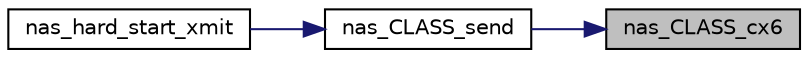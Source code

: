 digraph "nas_CLASS_cx6"
{
 // LATEX_PDF_SIZE
  edge [fontname="Helvetica",fontsize="10",labelfontname="Helvetica",labelfontsize="10"];
  node [fontname="Helvetica",fontsize="10",shape=record];
  rankdir="RL";
  Node1 [label="nas_CLASS_cx6",height=0.2,width=0.4,color="black", fillcolor="grey75", style="filled", fontcolor="black",tooltip=" "];
  Node1 -> Node2 [dir="back",color="midnightblue",fontsize="10",style="solid",fontname="Helvetica"];
  Node2 [label="nas_CLASS_send",height=0.2,width=0.4,color="black", fillcolor="white", style="filled",URL="$group__em.html#ga58be2cd066e962ea0a35be5078641106",tooltip="Send a socket received from IP to classifier for a particular instance ID."];
  Node2 -> Node3 [dir="back",color="midnightblue",fontsize="10",style="solid",fontname="Helvetica"];
  Node3 [label="nas_hard_start_xmit",height=0.2,width=0.4,color="black", fillcolor="white", style="filled",URL="$MESH_2device_8c.html#a961ded0e2eb685fa68f57752236d8445",tooltip=" "];
}
